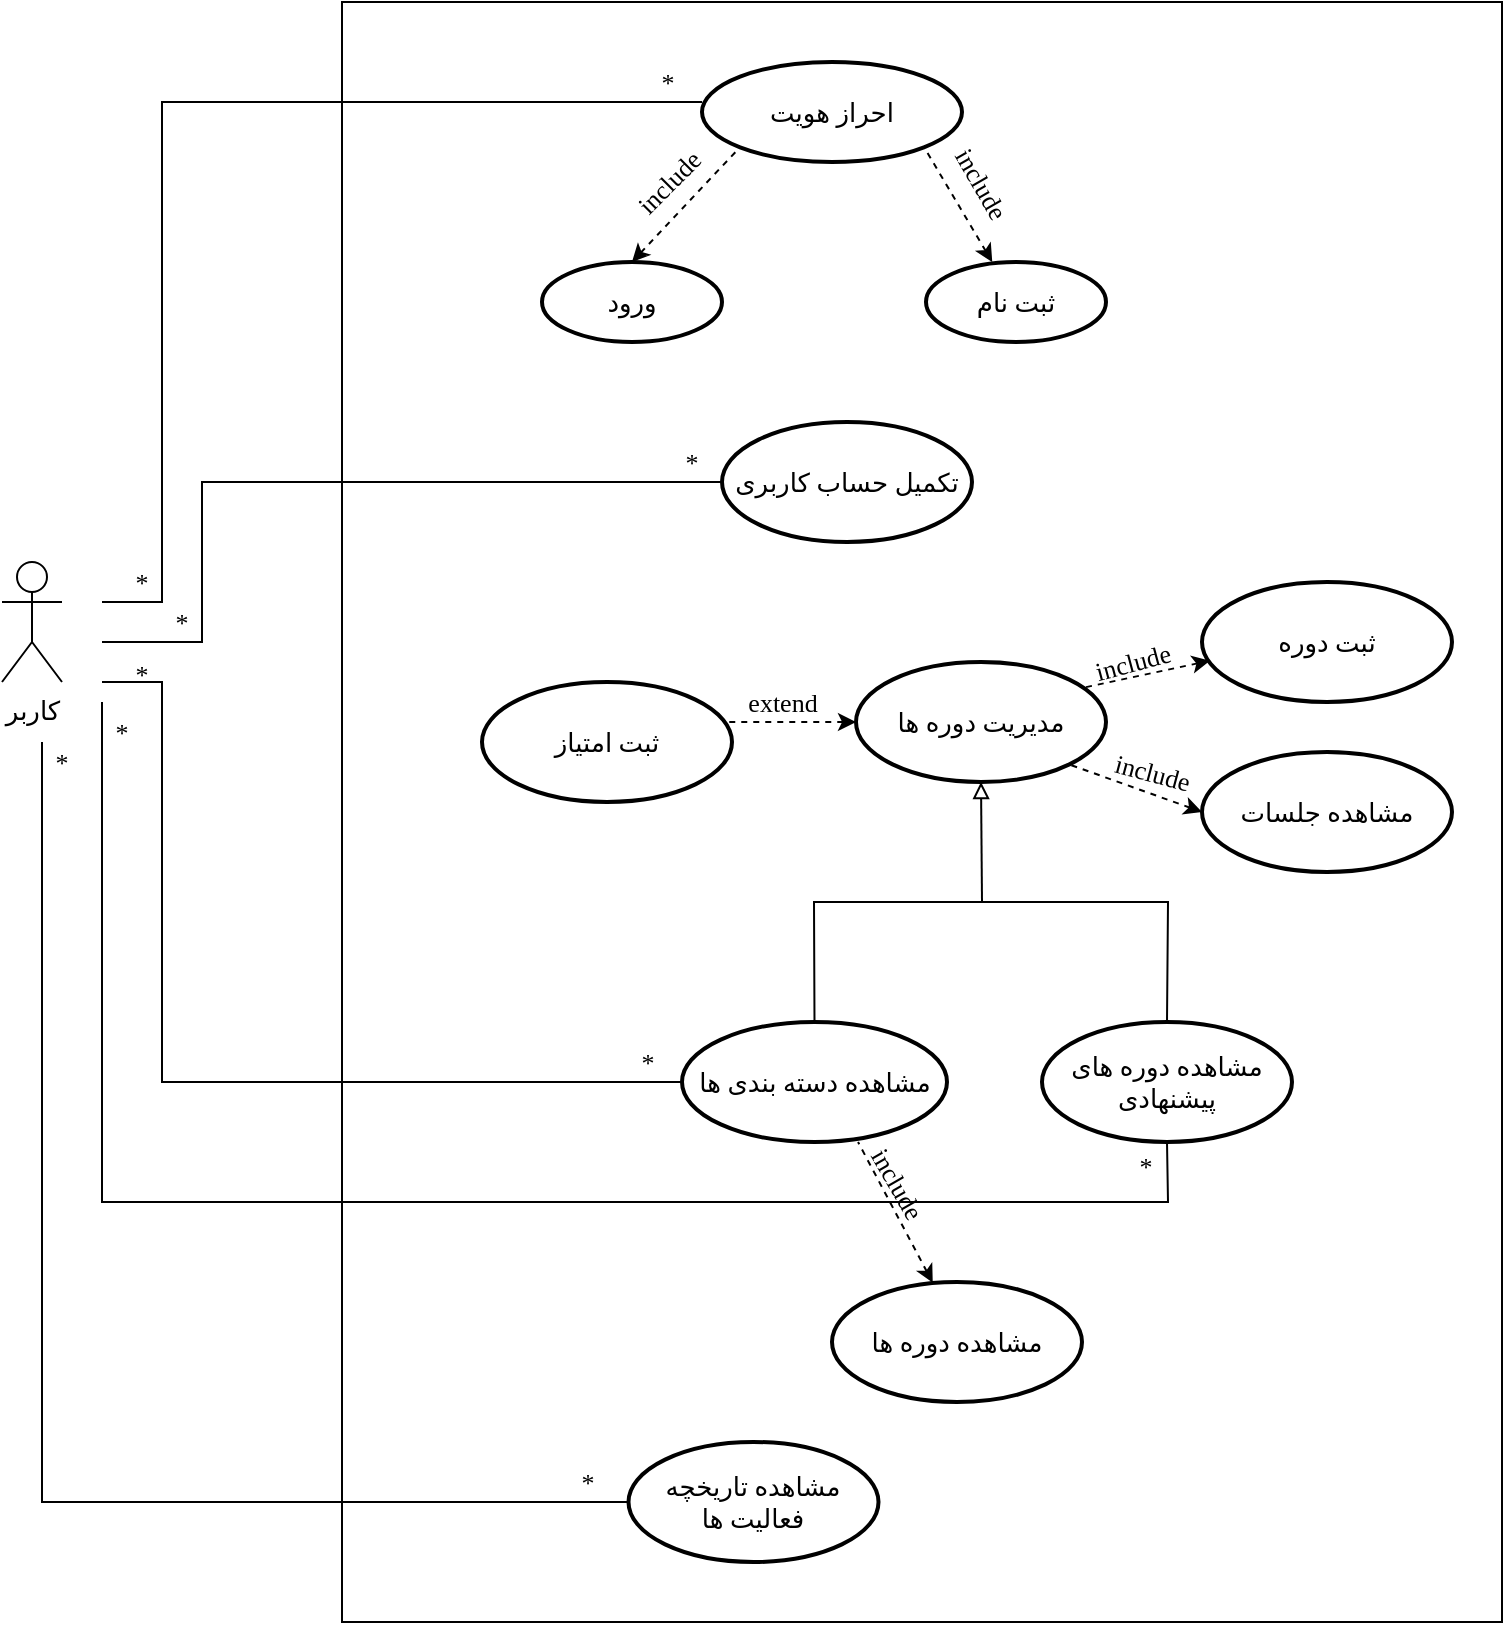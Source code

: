 <mxfile version="14.8.1" type="github">
  <diagram id="X7u0g1ZM7QvqLgqPCPlT" name="Page-1">
    <mxGraphModel dx="782" dy="436" grid="1" gridSize="10" guides="1" tooltips="1" connect="1" arrows="1" fold="1" page="1" pageScale="1" pageWidth="850" pageHeight="1100" math="0" shadow="0">
      <root>
        <mxCell id="0" />
        <mxCell id="1" parent="0" />
        <mxCell id="olIbsoz4N34cVF9OGXnP-1" value="&lt;font style=&quot;font-size: 13px&quot; face=&quot;B Zar&quot;&gt;کاربر&lt;/font&gt;" style="shape=umlActor;verticalLabelPosition=bottom;verticalAlign=top;html=1;outlineConnect=0;" parent="1" vertex="1">
          <mxGeometry x="60" y="300" width="30" height="60" as="geometry" />
        </mxCell>
        <mxCell id="olIbsoz4N34cVF9OGXnP-3" value="" style="verticalLabelPosition=bottom;verticalAlign=top;html=1;shape=mxgraph.basic.rect;fillColor2=none;strokeWidth=1;size=20;indent=5;direction=south;" parent="1" vertex="1">
          <mxGeometry x="230" y="20" width="580" height="810" as="geometry" />
        </mxCell>
        <mxCell id="olIbsoz4N34cVF9OGXnP-5" value="&lt;font face=&quot;B Zar&quot; style=&quot;font-size: 13px&quot;&gt;احراز هویت&lt;/font&gt;" style="strokeWidth=2;html=1;shape=mxgraph.flowchart.start_1;whiteSpace=wrap;fillColor=#FFFFFF;" parent="1" vertex="1">
          <mxGeometry x="410" y="50" width="130" height="50" as="geometry" />
        </mxCell>
        <mxCell id="olIbsoz4N34cVF9OGXnP-6" value="&lt;font face=&quot;B Zar&quot; style=&quot;font-size: 13px&quot;&gt;ورود&lt;/font&gt;" style="strokeWidth=2;html=1;shape=mxgraph.flowchart.start_1;whiteSpace=wrap;" parent="1" vertex="1">
          <mxGeometry x="330" y="150" width="90" height="40" as="geometry" />
        </mxCell>
        <mxCell id="olIbsoz4N34cVF9OGXnP-7" value="&lt;font face=&quot;B Zar&quot; style=&quot;font-size: 13px&quot;&gt;ثبت نام&lt;/font&gt;" style="strokeWidth=2;html=1;shape=mxgraph.flowchart.start_1;whiteSpace=wrap;" parent="1" vertex="1">
          <mxGeometry x="522" y="150" width="90" height="40" as="geometry" />
        </mxCell>
        <mxCell id="olIbsoz4N34cVF9OGXnP-9" value="" style="endArrow=none;dashed=1;html=1;exitX=0.5;exitY=0;exitDx=0;exitDy=0;exitPerimeter=0;entryX=0.145;entryY=0.855;entryDx=0;entryDy=0;entryPerimeter=0;startArrow=classic;startFill=1;" parent="1" source="olIbsoz4N34cVF9OGXnP-6" target="olIbsoz4N34cVF9OGXnP-5" edge="1">
          <mxGeometry width="50" height="50" relative="1" as="geometry">
            <mxPoint x="300" y="140" as="sourcePoint" />
            <mxPoint x="340" y="90" as="targetPoint" />
          </mxGeometry>
        </mxCell>
        <mxCell id="olIbsoz4N34cVF9OGXnP-15" value="" style="endArrow=none;dashed=1;html=1;entryX=0.855;entryY=0.855;entryDx=0;entryDy=0;entryPerimeter=0;startArrow=classic;startFill=1;" parent="1" source="olIbsoz4N34cVF9OGXnP-7" target="olIbsoz4N34cVF9OGXnP-5" edge="1">
          <mxGeometry width="50" height="50" relative="1" as="geometry">
            <mxPoint x="455" y="150" as="sourcePoint" />
            <mxPoint x="425" y="90" as="targetPoint" />
          </mxGeometry>
        </mxCell>
        <mxCell id="olIbsoz4N34cVF9OGXnP-16" value="&lt;font face=&quot;Times New Roman&quot; style=&quot;font-size: 13px&quot;&gt;include&lt;/font&gt;" style="text;html=1;resizable=0;autosize=1;align=center;verticalAlign=middle;points=[];fillColor=none;strokeColor=none;rounded=0;rotation=-45;direction=east;" parent="1" vertex="1">
          <mxGeometry x="368.25" y="100" width="50" height="20" as="geometry" />
        </mxCell>
        <mxCell id="olIbsoz4N34cVF9OGXnP-18" value="&lt;font face=&quot;Times New Roman&quot; style=&quot;font-size: 13px&quot;&gt;include&lt;/font&gt;" style="text;html=1;resizable=0;autosize=1;align=center;verticalAlign=middle;points=[];fillColor=none;strokeColor=none;rounded=0;rotation=60;" parent="1" vertex="1">
          <mxGeometry x="524.5" y="100" width="50" height="20" as="geometry" />
        </mxCell>
        <mxCell id="olIbsoz4N34cVF9OGXnP-21" value="&lt;font face=&quot;B Zar&quot; style=&quot;font-size: 13px&quot;&gt;مشاهده دسته بندی ها&lt;/font&gt;" style="strokeWidth=2;html=1;shape=mxgraph.flowchart.start_1;whiteSpace=wrap;" parent="1" vertex="1">
          <mxGeometry x="400" y="530" width="132.5" height="60" as="geometry" />
        </mxCell>
        <mxCell id="LyJIlv4ja3EHjR3H1L-G-17" value="&lt;font face=&quot;B Zar&quot; style=&quot;font-size: 13px&quot;&gt;تکمیل حساب کاربری&lt;/font&gt;" style="strokeWidth=2;html=1;shape=mxgraph.flowchart.start_1;whiteSpace=wrap;" parent="1" vertex="1">
          <mxGeometry x="420" y="230" width="125" height="60" as="geometry" />
        </mxCell>
        <mxCell id="D_Ts6NP6lsHPdGqa4aNw-1" value="&lt;font style=&quot;font-size: 13px&quot; face=&quot;Times New Roman&quot;&gt;*&lt;/font&gt;" style="text;html=1;strokeColor=none;fillColor=none;align=center;verticalAlign=middle;whiteSpace=wrap;rounded=0;" parent="1" vertex="1">
          <mxGeometry x="373.25" y="50" width="40" height="20" as="geometry" />
        </mxCell>
        <mxCell id="D_Ts6NP6lsHPdGqa4aNw-2" value="&lt;font style=&quot;font-size: 13px&quot; face=&quot;Times New Roman&quot;&gt;*&lt;/font&gt;" style="text;html=1;strokeColor=none;fillColor=none;align=center;verticalAlign=middle;whiteSpace=wrap;rounded=0;" parent="1" vertex="1">
          <mxGeometry x="110" y="300" width="40" height="20" as="geometry" />
        </mxCell>
        <mxCell id="D_Ts6NP6lsHPdGqa4aNw-3" value="&lt;font style=&quot;font-size: 13px&quot; face=&quot;Times New Roman&quot;&gt;*&lt;/font&gt;" style="text;html=1;strokeColor=none;fillColor=none;align=center;verticalAlign=middle;whiteSpace=wrap;rounded=0;" parent="1" vertex="1">
          <mxGeometry x="385" y="240" width="40" height="20" as="geometry" />
        </mxCell>
        <mxCell id="D_Ts6NP6lsHPdGqa4aNw-4" value="&lt;font style=&quot;font-size: 13px&quot; face=&quot;Times New Roman&quot;&gt;*&lt;/font&gt;" style="text;html=1;strokeColor=none;fillColor=none;align=center;verticalAlign=middle;whiteSpace=wrap;rounded=0;" parent="1" vertex="1">
          <mxGeometry x="130" y="320" width="40" height="20" as="geometry" />
        </mxCell>
        <mxCell id="D_Ts6NP6lsHPdGqa4aNw-5" value="&lt;font face=&quot;B Zar&quot; style=&quot;font-size: 13px&quot;&gt;ثبت امتیاز&lt;/font&gt;" style="strokeWidth=2;html=1;shape=mxgraph.flowchart.start_1;whiteSpace=wrap;" parent="1" vertex="1">
          <mxGeometry x="300" y="360" width="125" height="60" as="geometry" />
        </mxCell>
        <mxCell id="D_Ts6NP6lsHPdGqa4aNw-6" value="&lt;font face=&quot;B Zar&quot; style=&quot;font-size: 13px&quot;&gt;مدیریت دوره ها&lt;/font&gt;" style="strokeWidth=2;html=1;shape=mxgraph.flowchart.start_1;whiteSpace=wrap;" parent="1" vertex="1">
          <mxGeometry x="487" y="350" width="125" height="60" as="geometry" />
        </mxCell>
        <mxCell id="D_Ts6NP6lsHPdGqa4aNw-7" value="&lt;font face=&quot;B Zar&quot; style=&quot;font-size: 13px&quot;&gt;ثبت دوره&lt;/font&gt;" style="strokeWidth=2;html=1;shape=mxgraph.flowchart.start_1;whiteSpace=wrap;" parent="1" vertex="1">
          <mxGeometry x="660" y="310" width="125" height="60" as="geometry" />
        </mxCell>
        <mxCell id="D_Ts6NP6lsHPdGqa4aNw-8" value="&lt;font face=&quot;B Zar&quot; style=&quot;font-size: 13px&quot;&gt;مشاهده جلسات&lt;/font&gt;" style="strokeWidth=2;html=1;shape=mxgraph.flowchart.start_1;whiteSpace=wrap;" parent="1" vertex="1">
          <mxGeometry x="660" y="395" width="125" height="60" as="geometry" />
        </mxCell>
        <mxCell id="D_Ts6NP6lsHPdGqa4aNw-9" value="&lt;font style=&quot;font-size: 13px&quot; face=&quot;B Zar&quot;&gt;مشاهده دوره های پیشنهادی&lt;/font&gt;" style="strokeWidth=2;html=1;shape=mxgraph.flowchart.start_1;whiteSpace=wrap;" parent="1" vertex="1">
          <mxGeometry x="580" y="530" width="125" height="60" as="geometry" />
        </mxCell>
        <mxCell id="D_Ts6NP6lsHPdGqa4aNw-10" value="&lt;font face=&quot;B Zar&quot; style=&quot;font-size: 13px&quot;&gt;مشاهده دوره ها&lt;/font&gt;" style="strokeWidth=2;html=1;shape=mxgraph.flowchart.start_1;whiteSpace=wrap;" parent="1" vertex="1">
          <mxGeometry x="475" y="660" width="125" height="60" as="geometry" />
        </mxCell>
        <mxCell id="D_Ts6NP6lsHPdGqa4aNw-11" value="&lt;font face=&quot;B Zar&quot; style=&quot;font-size: 13px&quot;&gt;مشاهده تاریخچه فعالیت ها&lt;/font&gt;" style="strokeWidth=2;html=1;shape=mxgraph.flowchart.start_1;whiteSpace=wrap;" parent="1" vertex="1">
          <mxGeometry x="373.25" y="740" width="125" height="60" as="geometry" />
        </mxCell>
        <mxCell id="D_Ts6NP6lsHPdGqa4aNw-12" value="" style="endArrow=none;dashed=1;html=1;exitX=0.032;exitY=0.656;exitDx=0;exitDy=0;exitPerimeter=0;startArrow=classic;startFill=1;" parent="1" source="D_Ts6NP6lsHPdGqa4aNw-7" edge="1">
          <mxGeometry width="50" height="50" relative="1" as="geometry">
            <mxPoint x="600" y="350" as="sourcePoint" />
            <mxPoint x="600" y="363" as="targetPoint" />
          </mxGeometry>
        </mxCell>
        <mxCell id="D_Ts6NP6lsHPdGqa4aNw-13" value="" style="endArrow=none;dashed=1;html=1;exitX=0;exitY=0.5;exitDx=0;exitDy=0;exitPerimeter=0;entryX=0.855;entryY=0.855;entryDx=0;entryDy=0;entryPerimeter=0;startArrow=classic;startFill=1;" parent="1" source="D_Ts6NP6lsHPdGqa4aNw-8" target="D_Ts6NP6lsHPdGqa4aNw-6" edge="1">
          <mxGeometry width="50" height="50" relative="1" as="geometry">
            <mxPoint x="590" y="428.63" as="sourcePoint" />
            <mxPoint x="643.85" y="371.38" as="targetPoint" />
          </mxGeometry>
        </mxCell>
        <mxCell id="D_Ts6NP6lsHPdGqa4aNw-14" value="" style="endArrow=none;dashed=1;html=1;exitX=0;exitY=0.5;exitDx=0;exitDy=0;exitPerimeter=0;entryX=0.972;entryY=0.333;entryDx=0;entryDy=0;entryPerimeter=0;startArrow=classic;startFill=1;" parent="1" source="D_Ts6NP6lsHPdGqa4aNw-6" target="D_Ts6NP6lsHPdGqa4aNw-5" edge="1">
          <mxGeometry width="50" height="50" relative="1" as="geometry">
            <mxPoint x="448.08" y="370" as="sourcePoint" />
            <mxPoint x="501.93" y="312.75" as="targetPoint" />
          </mxGeometry>
        </mxCell>
        <mxCell id="D_Ts6NP6lsHPdGqa4aNw-15" value="&lt;font face=&quot;Times New Roman&quot; style=&quot;font-size: 13px&quot;&gt;include&lt;/font&gt;" style="text;html=1;resizable=0;autosize=1;align=center;verticalAlign=middle;points=[];fillColor=none;strokeColor=none;rounded=0;rotation=-15;direction=east;" parent="1" vertex="1">
          <mxGeometry x="600" y="340" width="50" height="20" as="geometry" />
        </mxCell>
        <mxCell id="D_Ts6NP6lsHPdGqa4aNw-16" value="&lt;font face=&quot;Times New Roman&quot; style=&quot;font-size: 13px&quot;&gt;include&lt;/font&gt;" style="text;html=1;resizable=0;autosize=1;align=center;verticalAlign=middle;points=[];fillColor=none;strokeColor=none;rounded=0;rotation=15;direction=east;" parent="1" vertex="1">
          <mxGeometry x="610" y="395" width="50" height="20" as="geometry" />
        </mxCell>
        <mxCell id="D_Ts6NP6lsHPdGqa4aNw-17" value="&lt;font face=&quot;Times New Roman&quot; style=&quot;font-size: 13px&quot;&gt;extend&lt;/font&gt;" style="text;html=1;resizable=0;autosize=1;align=center;verticalAlign=middle;points=[];fillColor=none;strokeColor=none;rounded=0;rotation=0;direction=east;" parent="1" vertex="1">
          <mxGeometry x="425" y="360" width="50" height="20" as="geometry" />
        </mxCell>
        <mxCell id="D_Ts6NP6lsHPdGqa4aNw-21" value="" style="endArrow=none;html=1;rounded=0;exitX=0.5;exitY=0;exitDx=0;exitDy=0;exitPerimeter=0;entryX=0.5;entryY=0;entryDx=0;entryDy=0;entryPerimeter=0;" parent="1" source="olIbsoz4N34cVF9OGXnP-21" target="D_Ts6NP6lsHPdGqa4aNw-9" edge="1">
          <mxGeometry relative="1" as="geometry">
            <mxPoint x="370" y="450" as="sourcePoint" />
            <mxPoint x="530" y="450" as="targetPoint" />
            <Array as="points">
              <mxPoint x="466" y="470" />
              <mxPoint x="540" y="470" />
              <mxPoint x="643" y="470" />
            </Array>
          </mxGeometry>
        </mxCell>
        <mxCell id="D_Ts6NP6lsHPdGqa4aNw-22" value="" style="endArrow=none;html=1;rounded=0;exitX=0;exitY=1;exitDx=0;exitDy=0;" parent="1" source="D_Ts6NP6lsHPdGqa4aNw-2" edge="1">
          <mxGeometry relative="1" as="geometry">
            <mxPoint x="370" y="180" as="sourcePoint" />
            <mxPoint x="410" y="70" as="targetPoint" />
            <Array as="points">
              <mxPoint x="140" y="320" />
              <mxPoint x="140" y="70" />
            </Array>
          </mxGeometry>
        </mxCell>
        <mxCell id="D_Ts6NP6lsHPdGqa4aNw-23" value="" style="endArrow=none;html=1;rounded=0;" parent="1" edge="1">
          <mxGeometry relative="1" as="geometry">
            <mxPoint x="110" y="340" as="sourcePoint" />
            <mxPoint x="420" y="260" as="targetPoint" />
            <Array as="points">
              <mxPoint x="160" y="340" />
              <mxPoint x="160" y="260" />
            </Array>
          </mxGeometry>
        </mxCell>
        <mxCell id="D_Ts6NP6lsHPdGqa4aNw-24" value="" style="endArrow=none;html=1;startArrow=block;startFill=0;exitX=0.5;exitY=1;exitDx=0;exitDy=0;exitPerimeter=0;" parent="1" source="D_Ts6NP6lsHPdGqa4aNw-6" edge="1">
          <mxGeometry width="50" height="50" relative="1" as="geometry">
            <mxPoint x="530" y="450" as="sourcePoint" />
            <mxPoint x="550" y="470" as="targetPoint" />
          </mxGeometry>
        </mxCell>
        <mxCell id="D_Ts6NP6lsHPdGqa4aNw-25" value="" style="endArrow=none;html=1;rounded=0;entryX=0;entryY=0.5;entryDx=0;entryDy=0;entryPerimeter=0;" parent="1" target="olIbsoz4N34cVF9OGXnP-21" edge="1">
          <mxGeometry relative="1" as="geometry">
            <mxPoint x="110" y="360" as="sourcePoint" />
            <mxPoint x="530" y="420" as="targetPoint" />
            <Array as="points">
              <mxPoint x="140" y="360" />
              <mxPoint x="140" y="460" />
              <mxPoint x="140" y="560" />
            </Array>
          </mxGeometry>
        </mxCell>
        <mxCell id="D_Ts6NP6lsHPdGqa4aNw-26" value="" style="endArrow=none;html=1;rounded=0;entryX=0.5;entryY=1;entryDx=0;entryDy=0;entryPerimeter=0;" parent="1" target="D_Ts6NP6lsHPdGqa4aNw-9" edge="1">
          <mxGeometry relative="1" as="geometry">
            <mxPoint x="110" y="370" as="sourcePoint" />
            <mxPoint x="530" y="550" as="targetPoint" />
            <Array as="points">
              <mxPoint x="110" y="620" />
              <mxPoint x="643" y="620" />
            </Array>
          </mxGeometry>
        </mxCell>
        <mxCell id="D_Ts6NP6lsHPdGqa4aNw-27" value="&lt;font style=&quot;font-size: 13px&quot; face=&quot;Times New Roman&quot;&gt;*&lt;/font&gt;" style="text;html=1;strokeColor=none;fillColor=none;align=center;verticalAlign=middle;whiteSpace=wrap;rounded=0;" parent="1" vertex="1">
          <mxGeometry x="110" y="346" width="40" height="20" as="geometry" />
        </mxCell>
        <mxCell id="D_Ts6NP6lsHPdGqa4aNw-28" value="&lt;font style=&quot;font-size: 13px&quot; face=&quot;Times New Roman&quot;&gt;*&lt;/font&gt;" style="text;html=1;strokeColor=none;fillColor=none;align=center;verticalAlign=middle;whiteSpace=wrap;rounded=0;" parent="1" vertex="1">
          <mxGeometry x="100" y="375" width="40" height="20" as="geometry" />
        </mxCell>
        <mxCell id="D_Ts6NP6lsHPdGqa4aNw-29" value="&lt;font style=&quot;font-size: 13px&quot; face=&quot;Times New Roman&quot;&gt;*&lt;/font&gt;" style="text;html=1;strokeColor=none;fillColor=none;align=center;verticalAlign=middle;whiteSpace=wrap;rounded=0;" parent="1" vertex="1">
          <mxGeometry x="363.25" y="540" width="40" height="20" as="geometry" />
        </mxCell>
        <mxCell id="D_Ts6NP6lsHPdGqa4aNw-30" value="&lt;font style=&quot;font-size: 13px&quot; face=&quot;Times New Roman&quot;&gt;*&lt;/font&gt;" style="text;html=1;strokeColor=none;fillColor=none;align=center;verticalAlign=middle;whiteSpace=wrap;rounded=0;" parent="1" vertex="1">
          <mxGeometry x="612" y="592" width="40" height="20" as="geometry" />
        </mxCell>
        <mxCell id="D_Ts6NP6lsHPdGqa4aNw-31" value="" style="endArrow=none;dashed=1;html=1;entryX=0.855;entryY=0.855;entryDx=0;entryDy=0;entryPerimeter=0;startArrow=classic;startFill=1;exitX=0.403;exitY=0.006;exitDx=0;exitDy=0;exitPerimeter=0;" parent="1" source="D_Ts6NP6lsHPdGqa4aNw-10" edge="1">
          <mxGeometry width="50" height="50" relative="1" as="geometry">
            <mxPoint x="521.999" y="647.25" as="sourcePoint" />
            <mxPoint x="488.02" y="590" as="targetPoint" />
          </mxGeometry>
        </mxCell>
        <mxCell id="D_Ts6NP6lsHPdGqa4aNw-32" value="&lt;font face=&quot;Times New Roman&quot; style=&quot;font-size: 13px&quot;&gt;include&lt;/font&gt;" style="text;html=1;resizable=0;autosize=1;align=center;verticalAlign=middle;points=[];fillColor=none;strokeColor=none;rounded=0;rotation=60;" parent="1" vertex="1">
          <mxGeometry x="482.5" y="600" width="50" height="20" as="geometry" />
        </mxCell>
        <mxCell id="D_Ts6NP6lsHPdGqa4aNw-35" value="" style="endArrow=none;html=1;rounded=0;entryX=0;entryY=0.5;entryDx=0;entryDy=0;entryPerimeter=0;" parent="1" target="D_Ts6NP6lsHPdGqa4aNw-11" edge="1">
          <mxGeometry relative="1" as="geometry">
            <mxPoint x="80" y="390" as="sourcePoint" />
            <mxPoint x="80" y="600" as="targetPoint" />
            <Array as="points">
              <mxPoint x="80" y="770" />
            </Array>
          </mxGeometry>
        </mxCell>
        <mxCell id="D_Ts6NP6lsHPdGqa4aNw-36" value="&lt;font style=&quot;font-size: 13px&quot; face=&quot;Times New Roman&quot;&gt;*&lt;/font&gt;" style="text;html=1;strokeColor=none;fillColor=none;align=center;verticalAlign=middle;whiteSpace=wrap;rounded=0;" parent="1" vertex="1">
          <mxGeometry x="70" y="390" width="40" height="20" as="geometry" />
        </mxCell>
        <mxCell id="D_Ts6NP6lsHPdGqa4aNw-37" value="&lt;font style=&quot;font-size: 13px&quot; face=&quot;Times New Roman&quot;&gt;*&lt;/font&gt;" style="text;html=1;strokeColor=none;fillColor=none;align=center;verticalAlign=middle;whiteSpace=wrap;rounded=0;" parent="1" vertex="1">
          <mxGeometry x="333.25" y="750" width="40" height="20" as="geometry" />
        </mxCell>
      </root>
    </mxGraphModel>
  </diagram>
</mxfile>
